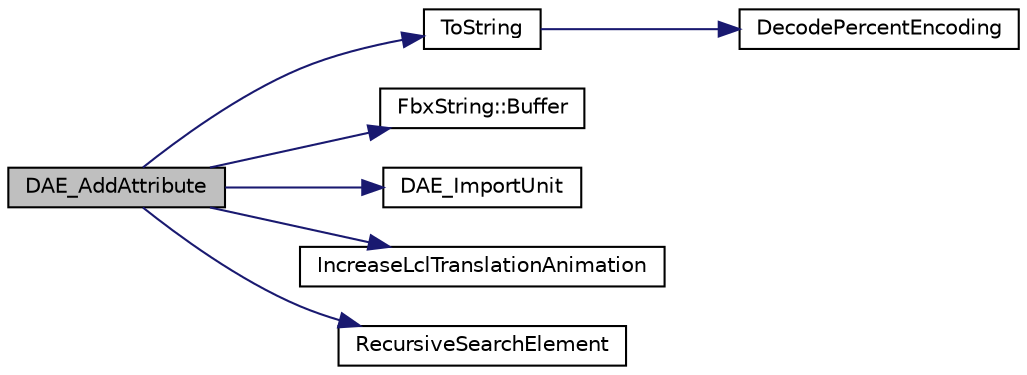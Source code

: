 digraph "DAE_AddAttribute"
{
  edge [fontname="Helvetica",fontsize="10",labelfontname="Helvetica",labelfontsize="10"];
  node [fontname="Helvetica",fontsize="10",shape=record];
  rankdir="LR";
  Node3 [label="DAE_AddAttribute",height=0.2,width=0.4,color="black", fillcolor="grey75", style="filled", fontcolor="black"];
  Node3 -> Node4 [color="midnightblue",fontsize="10",style="solid",fontname="Helvetica"];
  Node4 [label="ToString",height=0.2,width=0.4,color="black", fillcolor="white", style="filled",URL="$fbxcolladaiostream_8h.html#a09fd534caafbb652bd3bc7e468598b71"];
  Node4 -> Node5 [color="midnightblue",fontsize="10",style="solid",fontname="Helvetica"];
  Node5 [label="DecodePercentEncoding",height=0.2,width=0.4,color="black", fillcolor="white", style="filled",URL="$fbxcolladaiostream_8h.html#a7ddce525fba1d934f16fb3bfbf24c8f0"];
  Node3 -> Node6 [color="midnightblue",fontsize="10",style="solid",fontname="Helvetica"];
  Node6 [label="FbxString::Buffer",height=0.2,width=0.4,color="black", fillcolor="white", style="filled",URL="$class_fbx_string.html#ac41dc796638cda32faebf887a88e769b",tooltip="Non-const buffer access. "];
  Node3 -> Node7 [color="midnightblue",fontsize="10",style="solid",fontname="Helvetica"];
  Node7 [label="DAE_ImportUnit",height=0.2,width=0.4,color="black", fillcolor="white", style="filled",URL="$fbxcolladautils_8h.html#a8cd972719879976b871915665316af0e"];
  Node3 -> Node8 [color="midnightblue",fontsize="10",style="solid",fontname="Helvetica"];
  Node8 [label="IncreaseLclTranslationAnimation",height=0.2,width=0.4,color="black", fillcolor="white", style="filled",URL="$fbxcolladautils_8h.html#a1e5d454ded1f039b5cb232bcb85eaf9b"];
  Node3 -> Node9 [color="midnightblue",fontsize="10",style="solid",fontname="Helvetica"];
  Node9 [label="RecursiveSearchElement",height=0.2,width=0.4,color="black", fillcolor="white", style="filled",URL="$fbxcolladautils_8h.html#ad60b13253f749461c644f8461fb27c60"];
}
